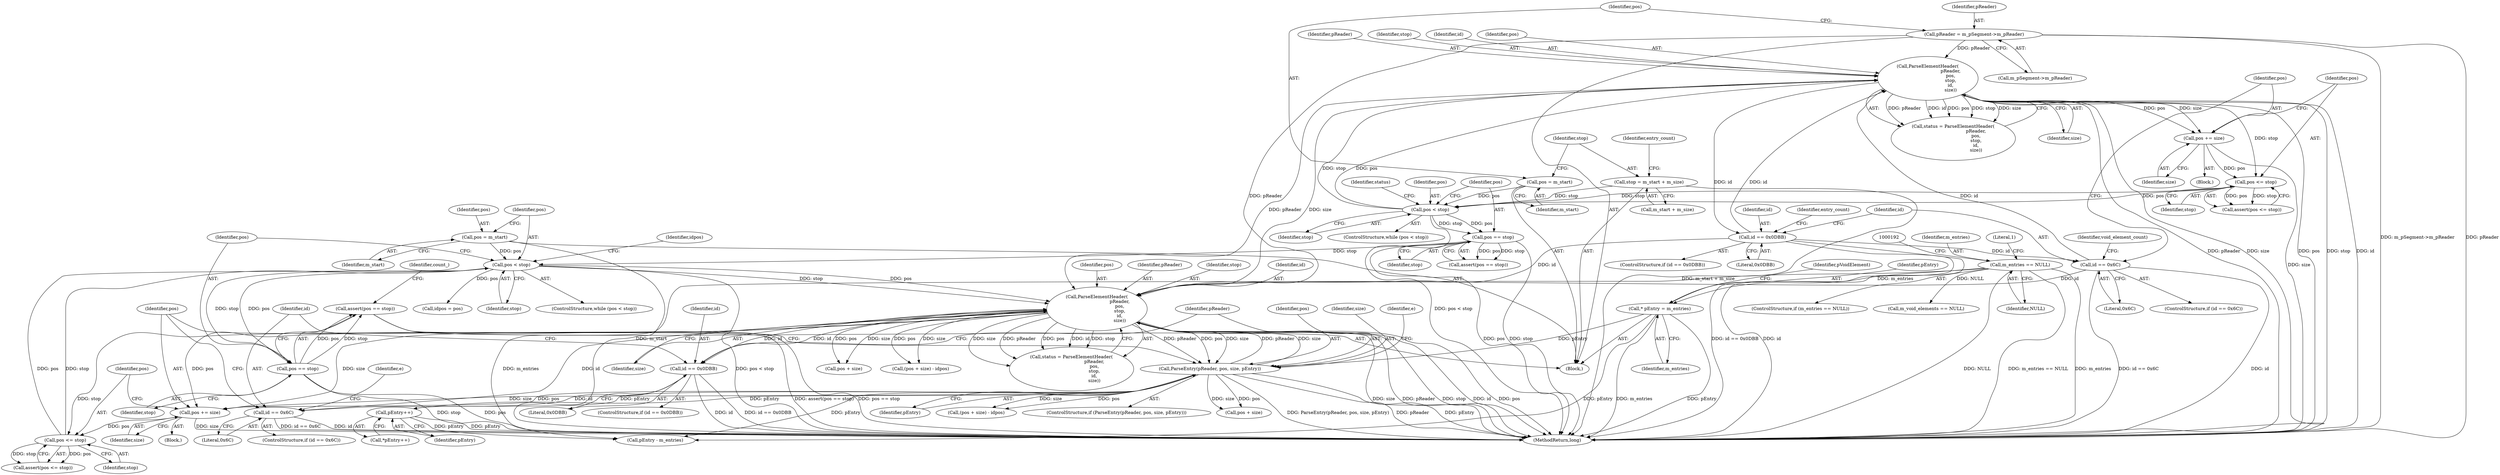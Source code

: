 digraph "1_Android_04839626ed859623901ebd3a5fd483982186b59d_175@API" {
"1000305" [label="(Call,assert(pos == stop))"];
"1000306" [label="(Call,pos == stop)"];
"1000215" [label="(Call,pos < stop)"];
"1000302" [label="(Call,pos <= stop)"];
"1000298" [label="(Call,pos += size)"];
"1000228" [label="(Call,ParseElementHeader(\n                                pReader,\n                                pos,\n                                stop,\n                                id,\n                                size))"];
"1000110" [label="(Call,pReader = m_pSegment->m_pReader)"];
"1000246" [label="(Call,ParseEntry(pReader, pos, size, pEntry))"];
"1000256" [label="(Call,pEntry++)"];
"1000204" [label="(Call,* pEntry = m_entries)"];
"1000185" [label="(Call,m_entries == NULL)"];
"1000143" [label="(Call,ParseElementHeader(\n                                pReader,\n                                pos,\n                                stop,\n                                id,\n                                size))"];
"1000134" [label="(Call,pos < stop)"];
"1000116" [label="(Call,pos = m_start)"];
"1000172" [label="(Call,pos <= stop)"];
"1000168" [label="(Call,pos += size)"];
"1000120" [label="(Call,stop = m_start + m_size)"];
"1000163" [label="(Call,id == 0x6C)"];
"1000156" [label="(Call,id == 0x0DBB)"];
"1000274" [label="(Call,id == 0x6C)"];
"1000241" [label="(Call,id == 0x0DBB)"];
"1000211" [label="(Call,pos = m_start)"];
"1000176" [label="(Call,pos == stop)"];
"1000147" [label="(Identifier,id)"];
"1000246" [label="(Call,ParseEntry(pReader, pos, size, pEntry))"];
"1000248" [label="(Identifier,pos)"];
"1000142" [label="(Identifier,status)"];
"1000232" [label="(Identifier,id)"];
"1000257" [label="(Identifier,pEntry)"];
"1000127" [label="(Identifier,entry_count)"];
"1000298" [label="(Call,pos += size)"];
"1000313" [label="(Call,pEntry - m_entries)"];
"1000145" [label="(Identifier,pos)"];
"1000157" [label="(Identifier,id)"];
"1000204" [label="(Call,* pEntry = m_entries)"];
"1000213" [label="(Identifier,m_start)"];
"1000243" [label="(Literal,0x0DBB)"];
"1000215" [label="(Call,pos < stop)"];
"1000280" [label="(Identifier,e)"];
"1000245" [label="(ControlStructure,if (ParseEntry(pReader, pos, size, pEntry)))"];
"1000163" [label="(Call,id == 0x6C)"];
"1000170" [label="(Identifier,size)"];
"1000122" [label="(Call,m_start + m_size)"];
"1000156" [label="(Call,id == 0x0DBB)"];
"1000276" [label="(Literal,0x6C)"];
"1000268" [label="(Call,pos + size)"];
"1000141" [label="(Call,status = ParseElementHeader(\n                                pReader,\n                                pos,\n                                stop,\n                                id,\n                                size))"];
"1000136" [label="(Identifier,stop)"];
"1000155" [label="(ControlStructure,if (id == 0x0DBB))"];
"1000176" [label="(Call,pos == stop)"];
"1000167" [label="(Identifier,void_element_count)"];
"1000255" [label="(Call,*pEntry++)"];
"1000206" [label="(Identifier,m_entries)"];
"1000300" [label="(Identifier,size)"];
"1000111" [label="(Identifier,pReader)"];
"1000305" [label="(Call,assert(pos == stop))"];
"1000221" [label="(Identifier,idpos)"];
"1000144" [label="(Identifier,pReader)"];
"1000135" [label="(Identifier,pos)"];
"1000273" [label="(ControlStructure,if (id == 0x6C))"];
"1000230" [label="(Identifier,pos)"];
"1000307" [label="(Identifier,pos)"];
"1000177" [label="(Identifier,pos)"];
"1000110" [label="(Call,pReader = m_pSegment->m_pReader)"];
"1000220" [label="(Call,idpos = pos)"];
"1000217" [label="(Identifier,stop)"];
"1000249" [label="(Identifier,size)"];
"1000303" [label="(Identifier,pos)"];
"1000299" [label="(Identifier,pos)"];
"1000302" [label="(Call,pos <= stop)"];
"1000226" [label="(Call,status = ParseElementHeader(\n                                pReader,\n                                pos,\n                                stop,\n                                id,\n                                size))"];
"1000267" [label="(Call,(pos + size) - idpos)"];
"1000109" [label="(Block,)"];
"1000174" [label="(Identifier,stop)"];
"1000218" [label="(Block,)"];
"1000173" [label="(Identifier,pos)"];
"1000134" [label="(Call,pos < stop)"];
"1000137" [label="(Block,)"];
"1000175" [label="(Call,assert(pos == stop))"];
"1000148" [label="(Identifier,size)"];
"1000250" [label="(Identifier,pEntry)"];
"1000116" [label="(Call,pos = m_start)"];
"1000229" [label="(Identifier,pReader)"];
"1000301" [label="(Call,assert(pos <= stop))"];
"1000184" [label="(ControlStructure,if (m_entries == NULL))"];
"1000160" [label="(Identifier,entry_count)"];
"1000231" [label="(Identifier,stop)"];
"1000256" [label="(Call,pEntry++)"];
"1000165" [label="(Literal,0x6C)"];
"1000146" [label="(Identifier,stop)"];
"1000254" [label="(Identifier,e)"];
"1000350" [label="(MethodReturn,long)"];
"1000117" [label="(Identifier,pos)"];
"1000211" [label="(Call,pos = m_start)"];
"1000306" [label="(Call,pos == stop)"];
"1000209" [label="(Identifier,pVoidElement)"];
"1000121" [label="(Identifier,stop)"];
"1000118" [label="(Identifier,m_start)"];
"1000275" [label="(Identifier,id)"];
"1000169" [label="(Identifier,pos)"];
"1000186" [label="(Identifier,m_entries)"];
"1000120" [label="(Call,stop = m_start + m_size)"];
"1000197" [label="(Call,m_void_elements == NULL)"];
"1000205" [label="(Identifier,pEntry)"];
"1000190" [label="(Literal,1)"];
"1000178" [label="(Identifier,stop)"];
"1000216" [label="(Identifier,pos)"];
"1000233" [label="(Identifier,size)"];
"1000158" [label="(Literal,0x0DBB)"];
"1000240" [label="(ControlStructure,if (id == 0x0DBB))"];
"1000133" [label="(ControlStructure,while (pos < stop))"];
"1000164" [label="(Identifier,id)"];
"1000143" [label="(Call,ParseElementHeader(\n                                pReader,\n                                pos,\n                                stop,\n                                id,\n                                size))"];
"1000162" [label="(ControlStructure,if (id == 0x6C))"];
"1000185" [label="(Call,m_entries == NULL)"];
"1000172" [label="(Call,pos <= stop)"];
"1000242" [label="(Identifier,id)"];
"1000274" [label="(Call,id == 0x6C)"];
"1000241" [label="(Call,id == 0x0DBB)"];
"1000294" [label="(Call,pos + size)"];
"1000112" [label="(Call,m_pSegment->m_pReader)"];
"1000293" [label="(Call,(pos + size) - idpos)"];
"1000228" [label="(Call,ParseElementHeader(\n                                pReader,\n                                pos,\n                                stop,\n                                id,\n                                size))"];
"1000212" [label="(Identifier,pos)"];
"1000308" [label="(Identifier,stop)"];
"1000311" [label="(Identifier,count_)"];
"1000304" [label="(Identifier,stop)"];
"1000168" [label="(Call,pos += size)"];
"1000247" [label="(Identifier,pReader)"];
"1000214" [label="(ControlStructure,while (pos < stop))"];
"1000187" [label="(Identifier,NULL)"];
"1000171" [label="(Call,assert(pos <= stop))"];
"1000305" -> "1000109"  [label="AST: "];
"1000305" -> "1000306"  [label="CFG: "];
"1000306" -> "1000305"  [label="AST: "];
"1000311" -> "1000305"  [label="CFG: "];
"1000305" -> "1000350"  [label="DDG: assert(pos == stop)"];
"1000305" -> "1000350"  [label="DDG: pos == stop"];
"1000306" -> "1000305"  [label="DDG: pos"];
"1000306" -> "1000305"  [label="DDG: stop"];
"1000306" -> "1000308"  [label="CFG: "];
"1000307" -> "1000306"  [label="AST: "];
"1000308" -> "1000306"  [label="AST: "];
"1000306" -> "1000350"  [label="DDG: pos"];
"1000306" -> "1000350"  [label="DDG: stop"];
"1000215" -> "1000306"  [label="DDG: pos"];
"1000215" -> "1000306"  [label="DDG: stop"];
"1000215" -> "1000214"  [label="AST: "];
"1000215" -> "1000217"  [label="CFG: "];
"1000216" -> "1000215"  [label="AST: "];
"1000217" -> "1000215"  [label="AST: "];
"1000221" -> "1000215"  [label="CFG: "];
"1000307" -> "1000215"  [label="CFG: "];
"1000215" -> "1000350"  [label="DDG: pos < stop"];
"1000302" -> "1000215"  [label="DDG: pos"];
"1000302" -> "1000215"  [label="DDG: stop"];
"1000211" -> "1000215"  [label="DDG: pos"];
"1000176" -> "1000215"  [label="DDG: stop"];
"1000215" -> "1000220"  [label="DDG: pos"];
"1000215" -> "1000228"  [label="DDG: pos"];
"1000215" -> "1000228"  [label="DDG: stop"];
"1000302" -> "1000301"  [label="AST: "];
"1000302" -> "1000304"  [label="CFG: "];
"1000303" -> "1000302"  [label="AST: "];
"1000304" -> "1000302"  [label="AST: "];
"1000301" -> "1000302"  [label="CFG: "];
"1000302" -> "1000301"  [label="DDG: pos"];
"1000302" -> "1000301"  [label="DDG: stop"];
"1000298" -> "1000302"  [label="DDG: pos"];
"1000228" -> "1000302"  [label="DDG: stop"];
"1000298" -> "1000218"  [label="AST: "];
"1000298" -> "1000300"  [label="CFG: "];
"1000299" -> "1000298"  [label="AST: "];
"1000300" -> "1000298"  [label="AST: "];
"1000303" -> "1000298"  [label="CFG: "];
"1000298" -> "1000350"  [label="DDG: size"];
"1000228" -> "1000298"  [label="DDG: size"];
"1000228" -> "1000298"  [label="DDG: pos"];
"1000246" -> "1000298"  [label="DDG: size"];
"1000246" -> "1000298"  [label="DDG: pos"];
"1000228" -> "1000226"  [label="AST: "];
"1000228" -> "1000233"  [label="CFG: "];
"1000229" -> "1000228"  [label="AST: "];
"1000230" -> "1000228"  [label="AST: "];
"1000231" -> "1000228"  [label="AST: "];
"1000232" -> "1000228"  [label="AST: "];
"1000233" -> "1000228"  [label="AST: "];
"1000226" -> "1000228"  [label="CFG: "];
"1000228" -> "1000350"  [label="DDG: size"];
"1000228" -> "1000350"  [label="DDG: pReader"];
"1000228" -> "1000350"  [label="DDG: stop"];
"1000228" -> "1000350"  [label="DDG: id"];
"1000228" -> "1000350"  [label="DDG: pos"];
"1000228" -> "1000226"  [label="DDG: size"];
"1000228" -> "1000226"  [label="DDG: pReader"];
"1000228" -> "1000226"  [label="DDG: pos"];
"1000228" -> "1000226"  [label="DDG: id"];
"1000228" -> "1000226"  [label="DDG: stop"];
"1000110" -> "1000228"  [label="DDG: pReader"];
"1000246" -> "1000228"  [label="DDG: pReader"];
"1000246" -> "1000228"  [label="DDG: size"];
"1000143" -> "1000228"  [label="DDG: pReader"];
"1000143" -> "1000228"  [label="DDG: size"];
"1000163" -> "1000228"  [label="DDG: id"];
"1000274" -> "1000228"  [label="DDG: id"];
"1000156" -> "1000228"  [label="DDG: id"];
"1000241" -> "1000228"  [label="DDG: id"];
"1000228" -> "1000241"  [label="DDG: id"];
"1000228" -> "1000246"  [label="DDG: pReader"];
"1000228" -> "1000246"  [label="DDG: pos"];
"1000228" -> "1000246"  [label="DDG: size"];
"1000228" -> "1000293"  [label="DDG: pos"];
"1000228" -> "1000293"  [label="DDG: size"];
"1000228" -> "1000294"  [label="DDG: pos"];
"1000228" -> "1000294"  [label="DDG: size"];
"1000110" -> "1000109"  [label="AST: "];
"1000110" -> "1000112"  [label="CFG: "];
"1000111" -> "1000110"  [label="AST: "];
"1000112" -> "1000110"  [label="AST: "];
"1000117" -> "1000110"  [label="CFG: "];
"1000110" -> "1000350"  [label="DDG: m_pSegment->m_pReader"];
"1000110" -> "1000350"  [label="DDG: pReader"];
"1000110" -> "1000143"  [label="DDG: pReader"];
"1000246" -> "1000245"  [label="AST: "];
"1000246" -> "1000250"  [label="CFG: "];
"1000247" -> "1000246"  [label="AST: "];
"1000248" -> "1000246"  [label="AST: "];
"1000249" -> "1000246"  [label="AST: "];
"1000250" -> "1000246"  [label="AST: "];
"1000254" -> "1000246"  [label="CFG: "];
"1000299" -> "1000246"  [label="CFG: "];
"1000246" -> "1000350"  [label="DDG: pEntry"];
"1000246" -> "1000350"  [label="DDG: ParseEntry(pReader, pos, size, pEntry)"];
"1000246" -> "1000350"  [label="DDG: pReader"];
"1000256" -> "1000246"  [label="DDG: pEntry"];
"1000204" -> "1000246"  [label="DDG: pEntry"];
"1000246" -> "1000256"  [label="DDG: pEntry"];
"1000246" -> "1000267"  [label="DDG: pos"];
"1000246" -> "1000267"  [label="DDG: size"];
"1000246" -> "1000268"  [label="DDG: pos"];
"1000246" -> "1000268"  [label="DDG: size"];
"1000246" -> "1000313"  [label="DDG: pEntry"];
"1000256" -> "1000255"  [label="AST: "];
"1000256" -> "1000257"  [label="CFG: "];
"1000257" -> "1000256"  [label="AST: "];
"1000255" -> "1000256"  [label="CFG: "];
"1000256" -> "1000350"  [label="DDG: pEntry"];
"1000256" -> "1000313"  [label="DDG: pEntry"];
"1000204" -> "1000109"  [label="AST: "];
"1000204" -> "1000206"  [label="CFG: "];
"1000205" -> "1000204"  [label="AST: "];
"1000206" -> "1000204"  [label="AST: "];
"1000209" -> "1000204"  [label="CFG: "];
"1000204" -> "1000350"  [label="DDG: m_entries"];
"1000204" -> "1000350"  [label="DDG: pEntry"];
"1000185" -> "1000204"  [label="DDG: m_entries"];
"1000204" -> "1000313"  [label="DDG: pEntry"];
"1000185" -> "1000184"  [label="AST: "];
"1000185" -> "1000187"  [label="CFG: "];
"1000186" -> "1000185"  [label="AST: "];
"1000187" -> "1000185"  [label="AST: "];
"1000190" -> "1000185"  [label="CFG: "];
"1000192" -> "1000185"  [label="CFG: "];
"1000185" -> "1000350"  [label="DDG: m_entries == NULL"];
"1000185" -> "1000350"  [label="DDG: m_entries"];
"1000185" -> "1000350"  [label="DDG: NULL"];
"1000185" -> "1000197"  [label="DDG: NULL"];
"1000185" -> "1000313"  [label="DDG: m_entries"];
"1000143" -> "1000141"  [label="AST: "];
"1000143" -> "1000148"  [label="CFG: "];
"1000144" -> "1000143"  [label="AST: "];
"1000145" -> "1000143"  [label="AST: "];
"1000146" -> "1000143"  [label="AST: "];
"1000147" -> "1000143"  [label="AST: "];
"1000148" -> "1000143"  [label="AST: "];
"1000141" -> "1000143"  [label="CFG: "];
"1000143" -> "1000350"  [label="DDG: pReader"];
"1000143" -> "1000350"  [label="DDG: size"];
"1000143" -> "1000350"  [label="DDG: pos"];
"1000143" -> "1000350"  [label="DDG: stop"];
"1000143" -> "1000350"  [label="DDG: id"];
"1000143" -> "1000141"  [label="DDG: pReader"];
"1000143" -> "1000141"  [label="DDG: id"];
"1000143" -> "1000141"  [label="DDG: pos"];
"1000143" -> "1000141"  [label="DDG: stop"];
"1000143" -> "1000141"  [label="DDG: size"];
"1000134" -> "1000143"  [label="DDG: pos"];
"1000134" -> "1000143"  [label="DDG: stop"];
"1000163" -> "1000143"  [label="DDG: id"];
"1000156" -> "1000143"  [label="DDG: id"];
"1000143" -> "1000156"  [label="DDG: id"];
"1000143" -> "1000168"  [label="DDG: size"];
"1000143" -> "1000168"  [label="DDG: pos"];
"1000143" -> "1000172"  [label="DDG: stop"];
"1000134" -> "1000133"  [label="AST: "];
"1000134" -> "1000136"  [label="CFG: "];
"1000135" -> "1000134"  [label="AST: "];
"1000136" -> "1000134"  [label="AST: "];
"1000142" -> "1000134"  [label="CFG: "];
"1000177" -> "1000134"  [label="CFG: "];
"1000134" -> "1000350"  [label="DDG: pos < stop"];
"1000116" -> "1000134"  [label="DDG: pos"];
"1000172" -> "1000134"  [label="DDG: pos"];
"1000172" -> "1000134"  [label="DDG: stop"];
"1000120" -> "1000134"  [label="DDG: stop"];
"1000134" -> "1000176"  [label="DDG: pos"];
"1000134" -> "1000176"  [label="DDG: stop"];
"1000116" -> "1000109"  [label="AST: "];
"1000116" -> "1000118"  [label="CFG: "];
"1000117" -> "1000116"  [label="AST: "];
"1000118" -> "1000116"  [label="AST: "];
"1000121" -> "1000116"  [label="CFG: "];
"1000172" -> "1000171"  [label="AST: "];
"1000172" -> "1000174"  [label="CFG: "];
"1000173" -> "1000172"  [label="AST: "];
"1000174" -> "1000172"  [label="AST: "];
"1000171" -> "1000172"  [label="CFG: "];
"1000172" -> "1000171"  [label="DDG: pos"];
"1000172" -> "1000171"  [label="DDG: stop"];
"1000168" -> "1000172"  [label="DDG: pos"];
"1000168" -> "1000137"  [label="AST: "];
"1000168" -> "1000170"  [label="CFG: "];
"1000169" -> "1000168"  [label="AST: "];
"1000170" -> "1000168"  [label="AST: "];
"1000173" -> "1000168"  [label="CFG: "];
"1000168" -> "1000350"  [label="DDG: size"];
"1000120" -> "1000109"  [label="AST: "];
"1000120" -> "1000122"  [label="CFG: "];
"1000121" -> "1000120"  [label="AST: "];
"1000122" -> "1000120"  [label="AST: "];
"1000127" -> "1000120"  [label="CFG: "];
"1000120" -> "1000350"  [label="DDG: m_start + m_size"];
"1000163" -> "1000162"  [label="AST: "];
"1000163" -> "1000165"  [label="CFG: "];
"1000164" -> "1000163"  [label="AST: "];
"1000165" -> "1000163"  [label="AST: "];
"1000167" -> "1000163"  [label="CFG: "];
"1000169" -> "1000163"  [label="CFG: "];
"1000163" -> "1000350"  [label="DDG: id"];
"1000163" -> "1000350"  [label="DDG: id == 0x6C"];
"1000156" -> "1000163"  [label="DDG: id"];
"1000156" -> "1000155"  [label="AST: "];
"1000156" -> "1000158"  [label="CFG: "];
"1000157" -> "1000156"  [label="AST: "];
"1000158" -> "1000156"  [label="AST: "];
"1000160" -> "1000156"  [label="CFG: "];
"1000164" -> "1000156"  [label="CFG: "];
"1000156" -> "1000350"  [label="DDG: id"];
"1000156" -> "1000350"  [label="DDG: id == 0x0DBB"];
"1000274" -> "1000273"  [label="AST: "];
"1000274" -> "1000276"  [label="CFG: "];
"1000275" -> "1000274"  [label="AST: "];
"1000276" -> "1000274"  [label="AST: "];
"1000280" -> "1000274"  [label="CFG: "];
"1000299" -> "1000274"  [label="CFG: "];
"1000274" -> "1000350"  [label="DDG: id"];
"1000274" -> "1000350"  [label="DDG: id == 0x6C"];
"1000241" -> "1000274"  [label="DDG: id"];
"1000241" -> "1000240"  [label="AST: "];
"1000241" -> "1000243"  [label="CFG: "];
"1000242" -> "1000241"  [label="AST: "];
"1000243" -> "1000241"  [label="AST: "];
"1000247" -> "1000241"  [label="CFG: "];
"1000275" -> "1000241"  [label="CFG: "];
"1000241" -> "1000350"  [label="DDG: id"];
"1000241" -> "1000350"  [label="DDG: id == 0x0DBB"];
"1000211" -> "1000109"  [label="AST: "];
"1000211" -> "1000213"  [label="CFG: "];
"1000212" -> "1000211"  [label="AST: "];
"1000213" -> "1000211"  [label="AST: "];
"1000216" -> "1000211"  [label="CFG: "];
"1000211" -> "1000350"  [label="DDG: m_start"];
"1000176" -> "1000175"  [label="AST: "];
"1000176" -> "1000178"  [label="CFG: "];
"1000177" -> "1000176"  [label="AST: "];
"1000178" -> "1000176"  [label="AST: "];
"1000175" -> "1000176"  [label="CFG: "];
"1000176" -> "1000350"  [label="DDG: stop"];
"1000176" -> "1000350"  [label="DDG: pos"];
"1000176" -> "1000175"  [label="DDG: pos"];
"1000176" -> "1000175"  [label="DDG: stop"];
}
